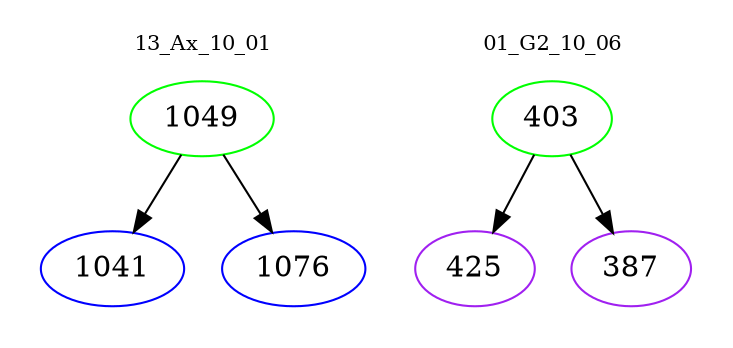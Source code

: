 digraph{
subgraph cluster_0 {
color = white
label = "13_Ax_10_01";
fontsize=10;
T0_1049 [label="1049", color="green"]
T0_1049 -> T0_1041 [color="black"]
T0_1041 [label="1041", color="blue"]
T0_1049 -> T0_1076 [color="black"]
T0_1076 [label="1076", color="blue"]
}
subgraph cluster_1 {
color = white
label = "01_G2_10_06";
fontsize=10;
T1_403 [label="403", color="green"]
T1_403 -> T1_425 [color="black"]
T1_425 [label="425", color="purple"]
T1_403 -> T1_387 [color="black"]
T1_387 [label="387", color="purple"]
}
}
